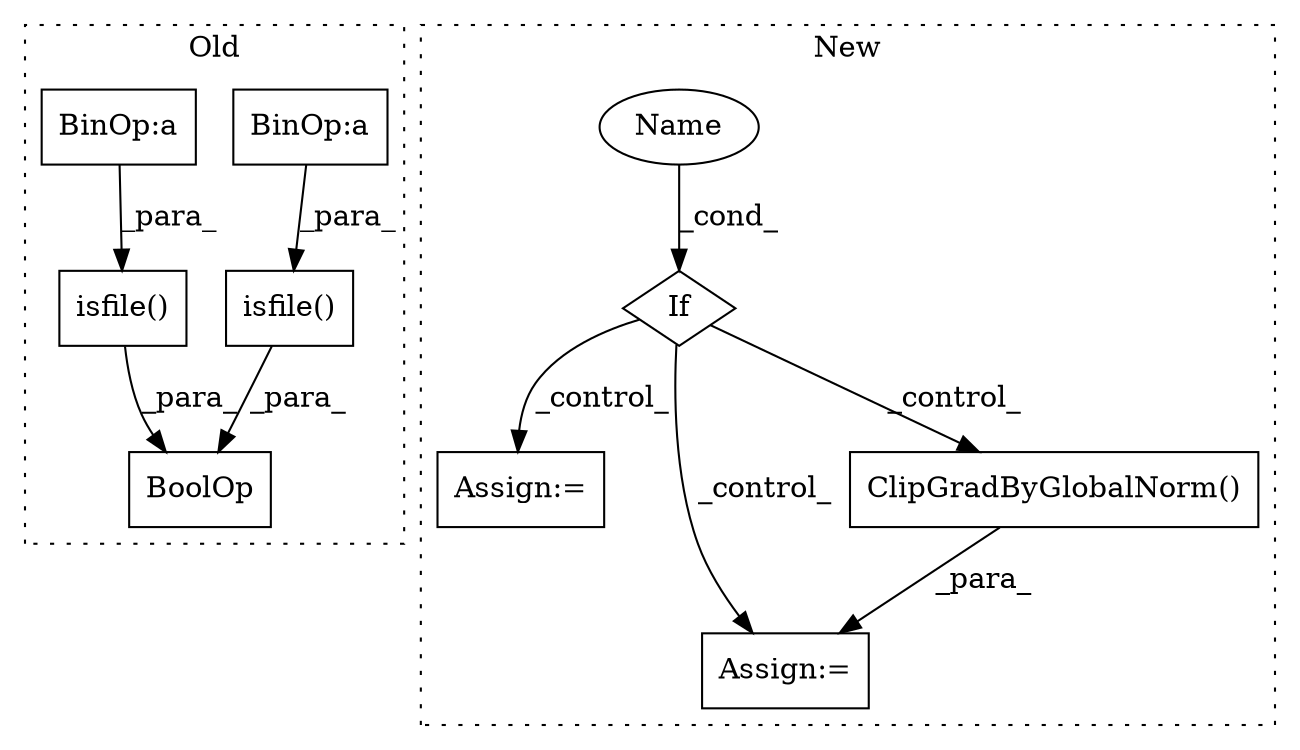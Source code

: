 digraph G {
subgraph cluster0 {
1 [label="isfile()" a="75" s="9879,9939" l="32,1" shape="box"];
4 [label="BoolOp" a="72" s="9790" l="150" shape="box"];
6 [label="BinOp:a" a="82" s="9930" l="1" shape="box"];
7 [label="BinOp:a" a="82" s="9861" l="1" shape="box"];
8 [label="isfile()" a="75" s="9814,9873" l="28,1" shape="box"];
label = "Old";
style="dotted";
}
subgraph cluster1 {
2 [label="If" a="96" s="9081" l="3" shape="diamond"];
3 [label="Assign:=" a="68" s="9212" l="3" shape="box"];
5 [label="Assign:=" a="68" s="9124" l="3" shape="box"];
9 [label="ClipGradByGlobalNorm()" a="75" s="9127,9180" l="31,1" shape="box"];
10 [label="Name" a="87" s="9084" l="22" shape="ellipse"];
label = "New";
style="dotted";
}
1 -> 4 [label="_para_"];
2 -> 9 [label="_control_"];
2 -> 5 [label="_control_"];
2 -> 3 [label="_control_"];
6 -> 1 [label="_para_"];
7 -> 8 [label="_para_"];
8 -> 4 [label="_para_"];
9 -> 5 [label="_para_"];
10 -> 2 [label="_cond_"];
}
